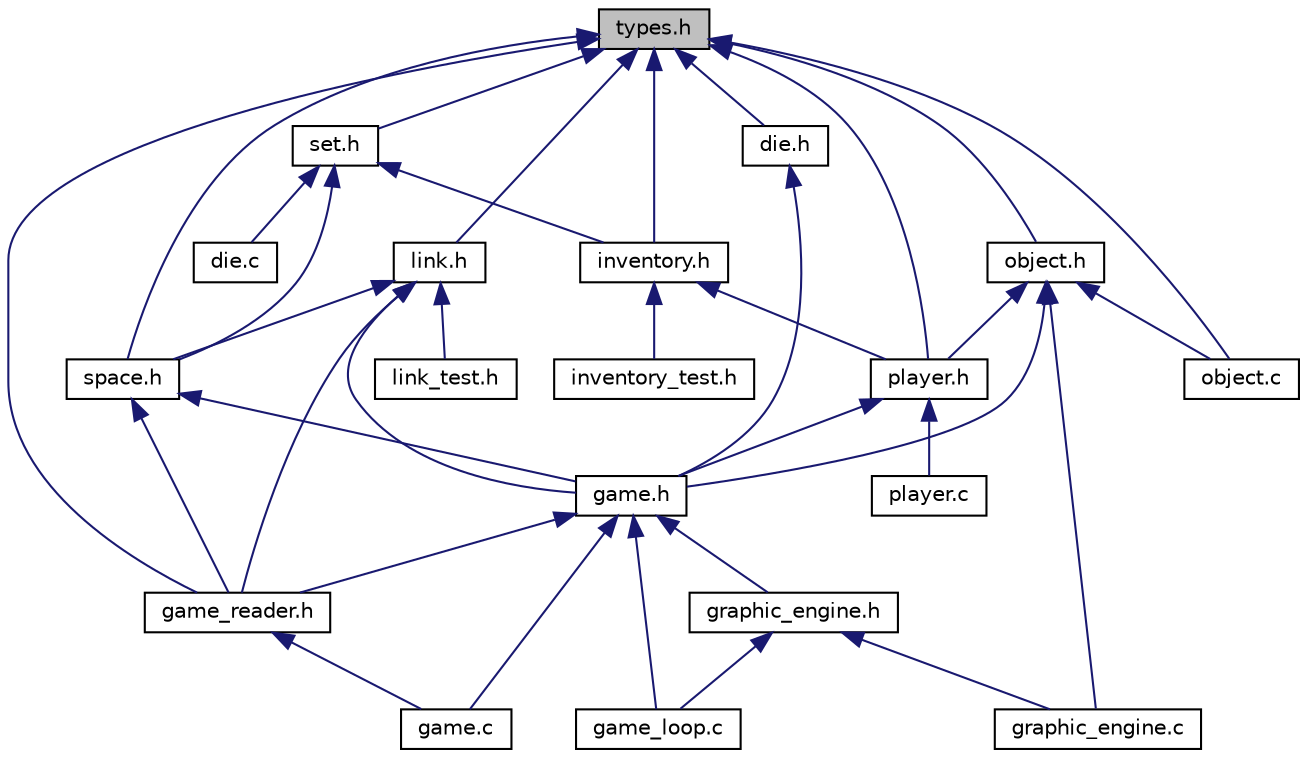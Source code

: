 digraph "types.h"
{
  edge [fontname="Helvetica",fontsize="10",labelfontname="Helvetica",labelfontsize="10"];
  node [fontname="Helvetica",fontsize="10",shape=record];
  Node1 [label="types.h",height=0.2,width=0.4,color="black", fillcolor="grey75", style="filled", fontcolor="black"];
  Node1 -> Node2 [dir="back",color="midnightblue",fontsize="10",style="solid"];
  Node2 [label="set.h",height=0.2,width=0.4,color="black", fillcolor="white", style="filled",URL="$set_8h_source.html"];
  Node2 -> Node3 [dir="back",color="midnightblue",fontsize="10",style="solid"];
  Node3 [label="die.c",height=0.2,width=0.4,color="black", fillcolor="white", style="filled",URL="$die_8c.html",tooltip="it defines a die "];
  Node2 -> Node4 [dir="back",color="midnightblue",fontsize="10",style="solid"];
  Node4 [label="space.h",height=0.2,width=0.4,color="black", fillcolor="white", style="filled",URL="$space_8h.html",tooltip="It defines a space. "];
  Node4 -> Node5 [dir="back",color="midnightblue",fontsize="10",style="solid"];
  Node5 [label="game.h",height=0.2,width=0.4,color="black", fillcolor="white", style="filled",URL="$game_8h.html",tooltip="It defines the game interface for each command. "];
  Node5 -> Node6 [dir="back",color="midnightblue",fontsize="10",style="solid"];
  Node6 [label="game.c",height=0.2,width=0.4,color="black", fillcolor="white", style="filled",URL="$game_8c.html",tooltip="It implements the game interface and all the associated callbacks for each command. "];
  Node5 -> Node7 [dir="back",color="midnightblue",fontsize="10",style="solid"];
  Node7 [label="game_reader.h",height=0.2,width=0.4,color="black", fillcolor="white", style="filled",URL="$game__reader_8h.html",tooltip="It loads the game space from a file. "];
  Node7 -> Node6 [dir="back",color="midnightblue",fontsize="10",style="solid"];
  Node5 -> Node8 [dir="back",color="midnightblue",fontsize="10",style="solid"];
  Node8 [label="graphic_engine.h",height=0.2,width=0.4,color="black", fillcolor="white", style="filled",URL="$graphic__engine_8h.html",tooltip="It defines a textual graphic engine. "];
  Node8 -> Node9 [dir="back",color="midnightblue",fontsize="10",style="solid"];
  Node9 [label="game_loop.c",height=0.2,width=0.4,color="black", fillcolor="white", style="filled",URL="$game__loop_8c.html",tooltip="It defines the game loop. "];
  Node8 -> Node10 [dir="back",color="midnightblue",fontsize="10",style="solid"];
  Node10 [label="graphic_engine.c",height=0.2,width=0.4,color="black", fillcolor="white", style="filled",URL="$graphic__engine_8c.html",tooltip="It defines a textual graphic engine. "];
  Node5 -> Node9 [dir="back",color="midnightblue",fontsize="10",style="solid"];
  Node4 -> Node7 [dir="back",color="midnightblue",fontsize="10",style="solid"];
  Node2 -> Node11 [dir="back",color="midnightblue",fontsize="10",style="solid"];
  Node11 [label="inventory.h",height=0.2,width=0.4,color="black", fillcolor="white", style="filled",URL="$inventory_8h_source.html"];
  Node11 -> Node12 [dir="back",color="midnightblue",fontsize="10",style="solid"];
  Node12 [label="player.h",height=0.2,width=0.4,color="black", fillcolor="white", style="filled",URL="$player_8h.html",tooltip="It defines a player. "];
  Node12 -> Node5 [dir="back",color="midnightblue",fontsize="10",style="solid"];
  Node12 -> Node13 [dir="back",color="midnightblue",fontsize="10",style="solid"];
  Node13 [label="player.c",height=0.2,width=0.4,color="black", fillcolor="white", style="filled",URL="$player_8c.html",tooltip="It defines a player. "];
  Node11 -> Node14 [dir="back",color="midnightblue",fontsize="10",style="solid"];
  Node14 [label="inventory_test.h",height=0.2,width=0.4,color="black", fillcolor="white", style="filled",URL="$inventory__test_8h_source.html"];
  Node1 -> Node15 [dir="back",color="midnightblue",fontsize="10",style="solid"];
  Node15 [label="die.h",height=0.2,width=0.4,color="black", fillcolor="white", style="filled",URL="$die_8h.html",tooltip="it defines a die "];
  Node15 -> Node5 [dir="back",color="midnightblue",fontsize="10",style="solid"];
  Node1 -> Node4 [dir="back",color="midnightblue",fontsize="10",style="solid"];
  Node1 -> Node16 [dir="back",color="midnightblue",fontsize="10",style="solid"];
  Node16 [label="link.h",height=0.2,width=0.4,color="black", fillcolor="white", style="filled",URL="$link_8h_source.html"];
  Node16 -> Node4 [dir="back",color="midnightblue",fontsize="10",style="solid"];
  Node16 -> Node5 [dir="back",color="midnightblue",fontsize="10",style="solid"];
  Node16 -> Node7 [dir="back",color="midnightblue",fontsize="10",style="solid"];
  Node16 -> Node17 [dir="back",color="midnightblue",fontsize="10",style="solid"];
  Node17 [label="link_test.h",height=0.2,width=0.4,color="black", fillcolor="white", style="filled",URL="$link__test_8h_source.html"];
  Node1 -> Node12 [dir="back",color="midnightblue",fontsize="10",style="solid"];
  Node1 -> Node11 [dir="back",color="midnightblue",fontsize="10",style="solid"];
  Node1 -> Node18 [dir="back",color="midnightblue",fontsize="10",style="solid"];
  Node18 [label="object.h",height=0.2,width=0.4,color="black", fillcolor="white", style="filled",URL="$object_8h_source.html"];
  Node18 -> Node12 [dir="back",color="midnightblue",fontsize="10",style="solid"];
  Node18 -> Node5 [dir="back",color="midnightblue",fontsize="10",style="solid"];
  Node18 -> Node10 [dir="back",color="midnightblue",fontsize="10",style="solid"];
  Node18 -> Node19 [dir="back",color="midnightblue",fontsize="10",style="solid"];
  Node19 [label="object.c",height=0.2,width=0.4,color="black", fillcolor="white", style="filled",URL="$object_8c.html",tooltip="It defines an object. "];
  Node1 -> Node7 [dir="back",color="midnightblue",fontsize="10",style="solid"];
  Node1 -> Node19 [dir="back",color="midnightblue",fontsize="10",style="solid"];
}
